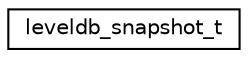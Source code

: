 digraph "Graphical Class Hierarchy"
{
  edge [fontname="Helvetica",fontsize="10",labelfontname="Helvetica",labelfontsize="10"];
  node [fontname="Helvetica",fontsize="10",shape=record];
  rankdir="LR";
  Node1 [label="leveldb_snapshot_t",height=0.2,width=0.4,color="black", fillcolor="white", style="filled",URL="$structleveldb__snapshot__t.html"];
}
